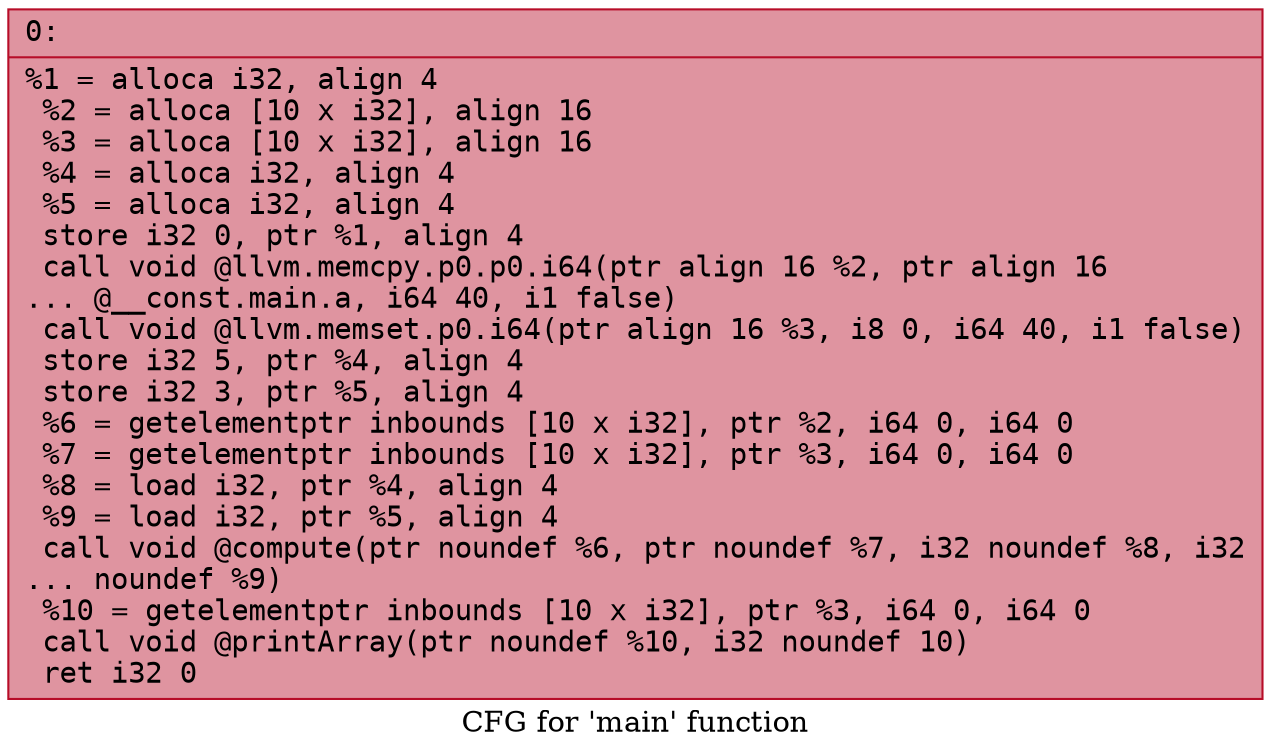 digraph "CFG for 'main' function" {
	label="CFG for 'main' function";

	Node0x610a07376f40 [shape=record,color="#b70d28ff", style=filled, fillcolor="#b70d2870" fontname="Courier",label="{0:\l|  %1 = alloca i32, align 4\l  %2 = alloca [10 x i32], align 16\l  %3 = alloca [10 x i32], align 16\l  %4 = alloca i32, align 4\l  %5 = alloca i32, align 4\l  store i32 0, ptr %1, align 4\l  call void @llvm.memcpy.p0.p0.i64(ptr align 16 %2, ptr align 16\l... @__const.main.a, i64 40, i1 false)\l  call void @llvm.memset.p0.i64(ptr align 16 %3, i8 0, i64 40, i1 false)\l  store i32 5, ptr %4, align 4\l  store i32 3, ptr %5, align 4\l  %6 = getelementptr inbounds [10 x i32], ptr %2, i64 0, i64 0\l  %7 = getelementptr inbounds [10 x i32], ptr %3, i64 0, i64 0\l  %8 = load i32, ptr %4, align 4\l  %9 = load i32, ptr %5, align 4\l  call void @compute(ptr noundef %6, ptr noundef %7, i32 noundef %8, i32\l... noundef %9)\l  %10 = getelementptr inbounds [10 x i32], ptr %3, i64 0, i64 0\l  call void @printArray(ptr noundef %10, i32 noundef 10)\l  ret i32 0\l}"];
}
